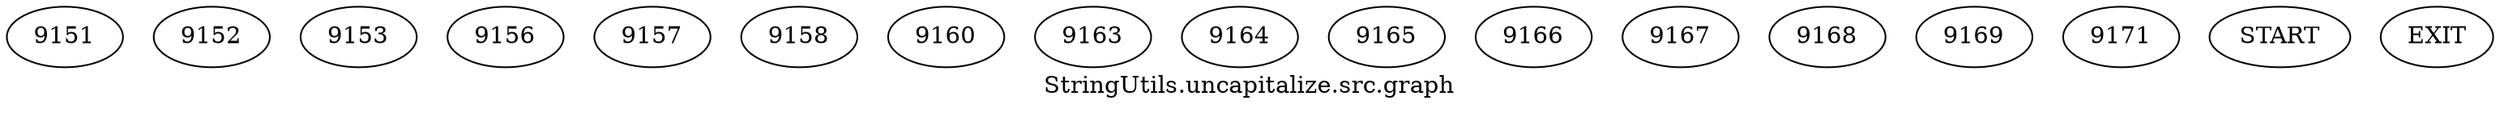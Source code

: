 /* --------------------------------------------------- */
/* Generated by Dr. Garbage Control Flow Graph Factory */
/* http://www.drgarbage.com                            */
/* Version: 4.5.0.201508311741                         */
/* Retrieved on: 2020-01-06 16:13:45.680               */
/* --------------------------------------------------- */
digraph "StringUtils.uncapitalize.src.graph" {
 graph [label="StringUtils.uncapitalize.src.graph"];
 2 [label="9151" ]
 3 [label="9152" ]
 4 [label="9153" ]
 5 [label="9156" ]
 6 [label="9157" ]
 7 [label="9158" ]
 8 [label="9160" ]
 9 [label="9163" ]
 10 [label="9164" ]
 11 [label="9165" ]
 12 [label="9166" ]
 13 [label="9167" ]
 14 [label="9168" ]
 15 [label="9169" ]
 16 [label="9171" ]
 17 [label="START" ]
 18 [label="EXIT" ]
 17  2
 2  3
 3  4
 3  5
 5  6
 6  7
 7  8
 7  9
 9  10
 10  11
 11  12
 15  12
 12  13
 13  14
 14  15
 12  16
 4  18
 8  18
 16  18
}
